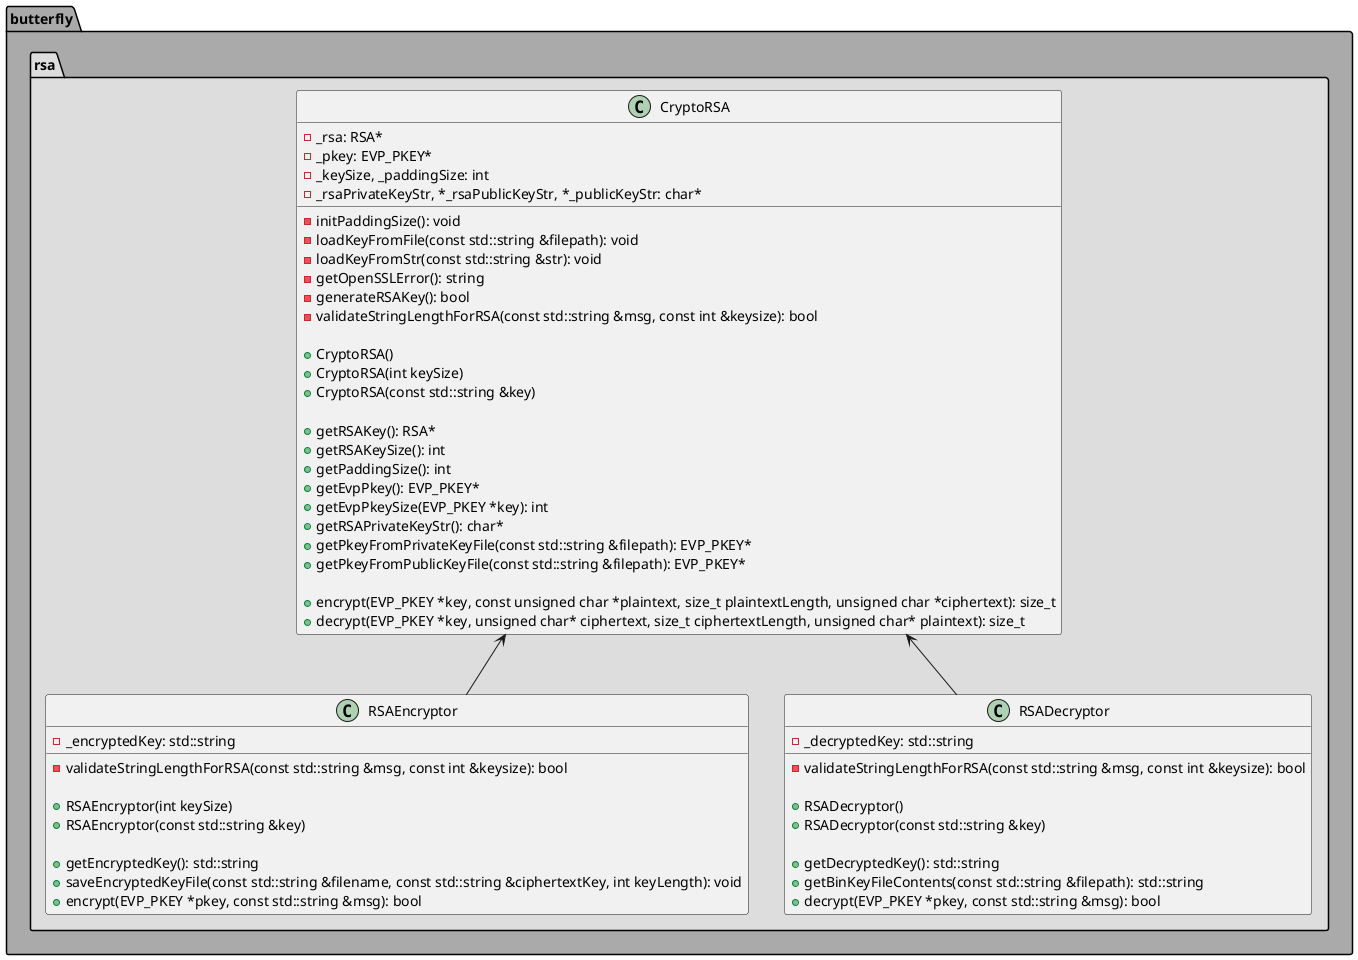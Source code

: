 @startuml
'https://plantuml.com/sequence-diagram
package butterfly #AAAAAA
{

package rsa #DDDDDD
{

class CryptoRSA
{
    -_rsa: RSA*
    -_pkey: EVP_PKEY*
    -_keySize, _paddingSize: int
    -_rsaPrivateKeyStr, *_rsaPublicKeyStr, *_publicKeyStr: char*

    -initPaddingSize(): void
    -loadKeyFromFile(const std::string &filepath): void
    -loadKeyFromStr(const std::string &str): void
    -getOpenSSLError(): string
    -generateRSAKey(): bool
    -validateStringLengthForRSA(const std::string &msg, const int &keysize): bool

    +CryptoRSA()
    +CryptoRSA(int keySize)
    +CryptoRSA(const std::string &key)

    +getRSAKey(): RSA*
    +getRSAKeySize(): int
    +getPaddingSize(): int
    +getEvpPkey(): EVP_PKEY*
    +getEvpPkeySize(EVP_PKEY *key): int
    +getRSAPrivateKeyStr(): char*
    '+getRSAPublicKeyStr(): char*
    '+getPublicKeyStr(): char*
    '+createRSAPrivateKeyFile(const std::string &filename):bool
    '+createRSAPublicKeyFile(const std::string &filename): bool
    '+createPublicKeyFile(const std::string &filename): bool
    +getPkeyFromPrivateKeyFile(const std::string &filepath): EVP_PKEY*
    +getPkeyFromPublicKeyFile(const std::string &filepath): EVP_PKEY*

    +encrypt(EVP_PKEY *key, const unsigned char *plaintext, size_t plaintextLength, unsigned char *ciphertext): size_t
    +decrypt(EVP_PKEY *key, unsigned char* ciphertext, size_t ciphertextLength, unsigned char* plaintext): size_t
}

class RSAEncryptor
{
    -_encryptedKey: std::string

    -validateStringLengthForRSA(const std::string &msg, const int &keysize): bool

    +RSAEncryptor(int keySize)
    +RSAEncryptor(const std::string &key)

    +getEncryptedKey(): std::string
    +saveEncryptedKeyFile(const std::string &filename, const std::string &ciphertextKey, int keyLength): void
    +encrypt(EVP_PKEY *pkey, const std::string &msg): bool
}

class RSADecryptor
{
    -_decryptedKey: std::string
    -validateStringLengthForRSA(const std::string &msg, const int &keysize): bool

    +RSADecryptor()
    +RSADecryptor(const std::string &key)

    +getDecryptedKey(): std::string
    +getBinKeyFileContents(const std::string &filepath): std::string
    +decrypt(EVP_PKEY *pkey, const std::string &msg): bool
}

CryptoRSA <-- RSAEncryptor
CryptoRSA <-- RSADecryptor

}

}
@enduml